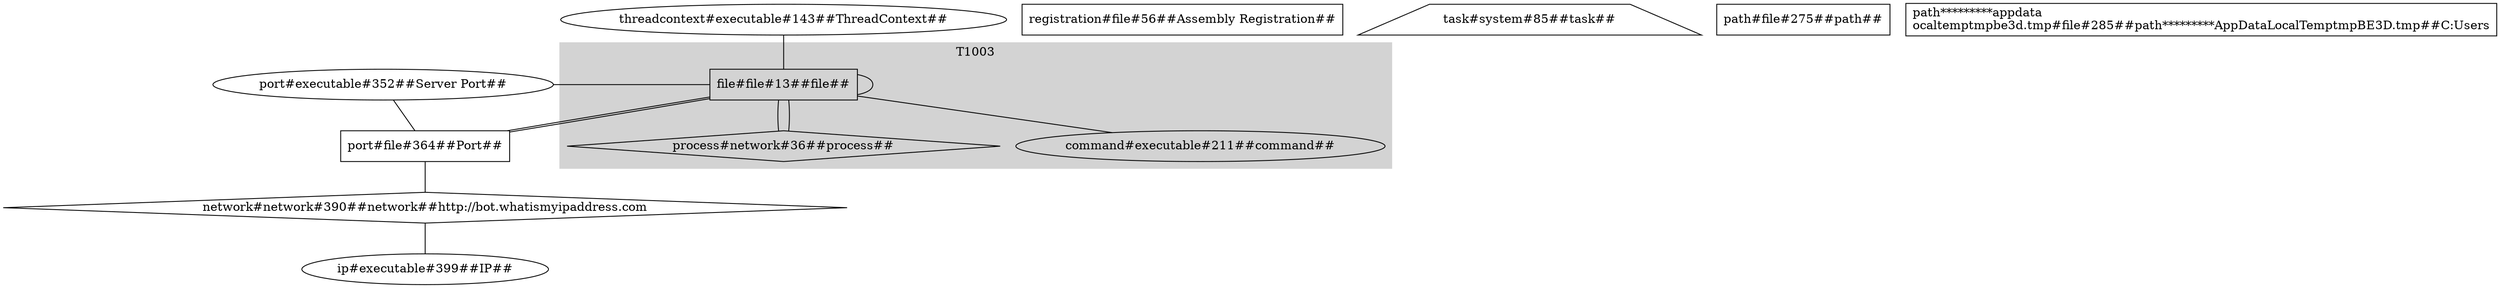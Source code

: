 graph G {
	"file#file#13" [label="file#file#13##file##" shape=rectangle]
	"process#network#36" [label="process#network#36##process##" shape=diamond]
	"registration#file#56" [label="registration#file#56##Assembly Registration##" shape=rectangle]
	"task#system#85" [label="task#system#85##task##" shape=trapezium]
	"threadcontext#executable#143" [label="threadcontext#executable#143##ThreadContext##" shape=oval]
	"command#executable#211" [label="command#executable#211##command##" shape=oval]
	"path#file#275" [label="path#file#275##path##" shape=rectangle]
	"path\*********\appdata\local\temp\tmpbe3d.tmp#file#285" [label="path\*********\appdata\local\temp\tmpbe3d.tmp#file#285##path\*********\AppData\Local\Temp\tmpBE3D.tmp##C:\Users" shape=rectangle]
	"port#executable#352" [label="port#executable#352##Server Port##" shape=oval]
	"port#file#364" [label="port#file#364##Port##" shape=rectangle]
	"network#network#390" [label="network#network#390##network##http://bot.whatismyipaddress.com" shape=diamond]
	"ip#executable#399" [label="ip#executable#399##IP##" shape=oval]
	"file#file#13" -- "process#network#36"
	"file#file#13" -- "file#file#13"
	"file#file#13" -- "port#executable#352"
	"file#file#13" -- "command#executable#211"
	"file#file#13" -- "port#file#364"
	"process#network#36" -- "file#file#13"
	"threadcontext#executable#143" -- "file#file#13"
	"port#executable#352" -- "port#file#364"
	"port#file#364" -- "file#file#13"
	"port#file#364" -- "network#network#390"
	"network#network#390" -- "ip#executable#399"
	subgraph cluster_T1003 {
		color=lightgrey style=filled
		label=T1003
		"file#file#13"
		"command#executable#211"
		"process#network#36"
	}
	subgraph cluster_T1036 {
		color=lightgrey style=filled
		label=T1036
		"command#executable#211"
		"file#file#13"
		"process#network#36"
	}
	subgraph cluster_T1059 {
		color=lightgrey style=filled
		label=T1059
		"command#executable#211"
		"command#executable#211"
		"file#file#13"
		"process#network#36"
		"file#file#13"
	}
	subgraph cluster_T1071 {
		color=lightgrey style=filled
		label=T1071
		"command#executable#211"
		"process#network#36"
		"process#network#36"
		"file#file#13"
	}
	subgraph cluster_T1083 {
		color=lightgrey style=filled
		label=T1083
		"command#executable#211"
		"file#file#13"
		"process#network#36"
		"process#network#36"
	}
	subgraph cluster_T1204 {
		color=lightgrey style=filled
		label=T1204
		"command#executable#211"
		"process#network#36"
		"process#network#36"
		"file#file#13"
	}
	subgraph cluster_T1566 {
		color=lightgrey style=filled
		label=T1566
		"process#network#36"
		"file#file#13"
		"file#file#13"
		"command#executable#211"
		"command#executable#211"
	}
	subgraph cluster_T1571 {
		color=lightgrey style=filled
		label=T1571
		"command#executable#211"
		"process#network#36"
		"file#file#13"
	}
	subgraph cluster_T1573 {
		color=lightgrey style=filled
		label=T1573
		"command#executable#211"
		"process#network#36"
		"file#file#13"
	}
}
